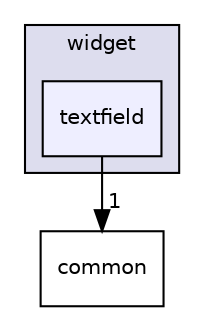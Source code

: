 digraph "C:/Harmony3/gfx/middleware/legato/library/src/gfx/legato/widget/textfield" {
  compound=true
  node [ fontsize="10", fontname="Helvetica"];
  edge [ labelfontsize="10", labelfontname="Helvetica"];
  subgraph clusterdir_08e5c2531b4cfc75c531d5c20b249084 {
    graph [ bgcolor="#ddddee", pencolor="black", label="widget" fontname="Helvetica", fontsize="10", URL="dir_08e5c2531b4cfc75c531d5c20b249084.html"]
  dir_62e6dfb8f472357b7aaeeafcccbf9637 [shape=box, label="textfield", style="filled", fillcolor="#eeeeff", pencolor="black", URL="dir_62e6dfb8f472357b7aaeeafcccbf9637.html"];
  }
  dir_192fb4248a7d7f0c34634334a26d417f [shape=box label="common" URL="dir_192fb4248a7d7f0c34634334a26d417f.html"];
  dir_62e6dfb8f472357b7aaeeafcccbf9637->dir_192fb4248a7d7f0c34634334a26d417f [headlabel="1", labeldistance=1.5 headhref="dir_000044_000007.html"];
}
